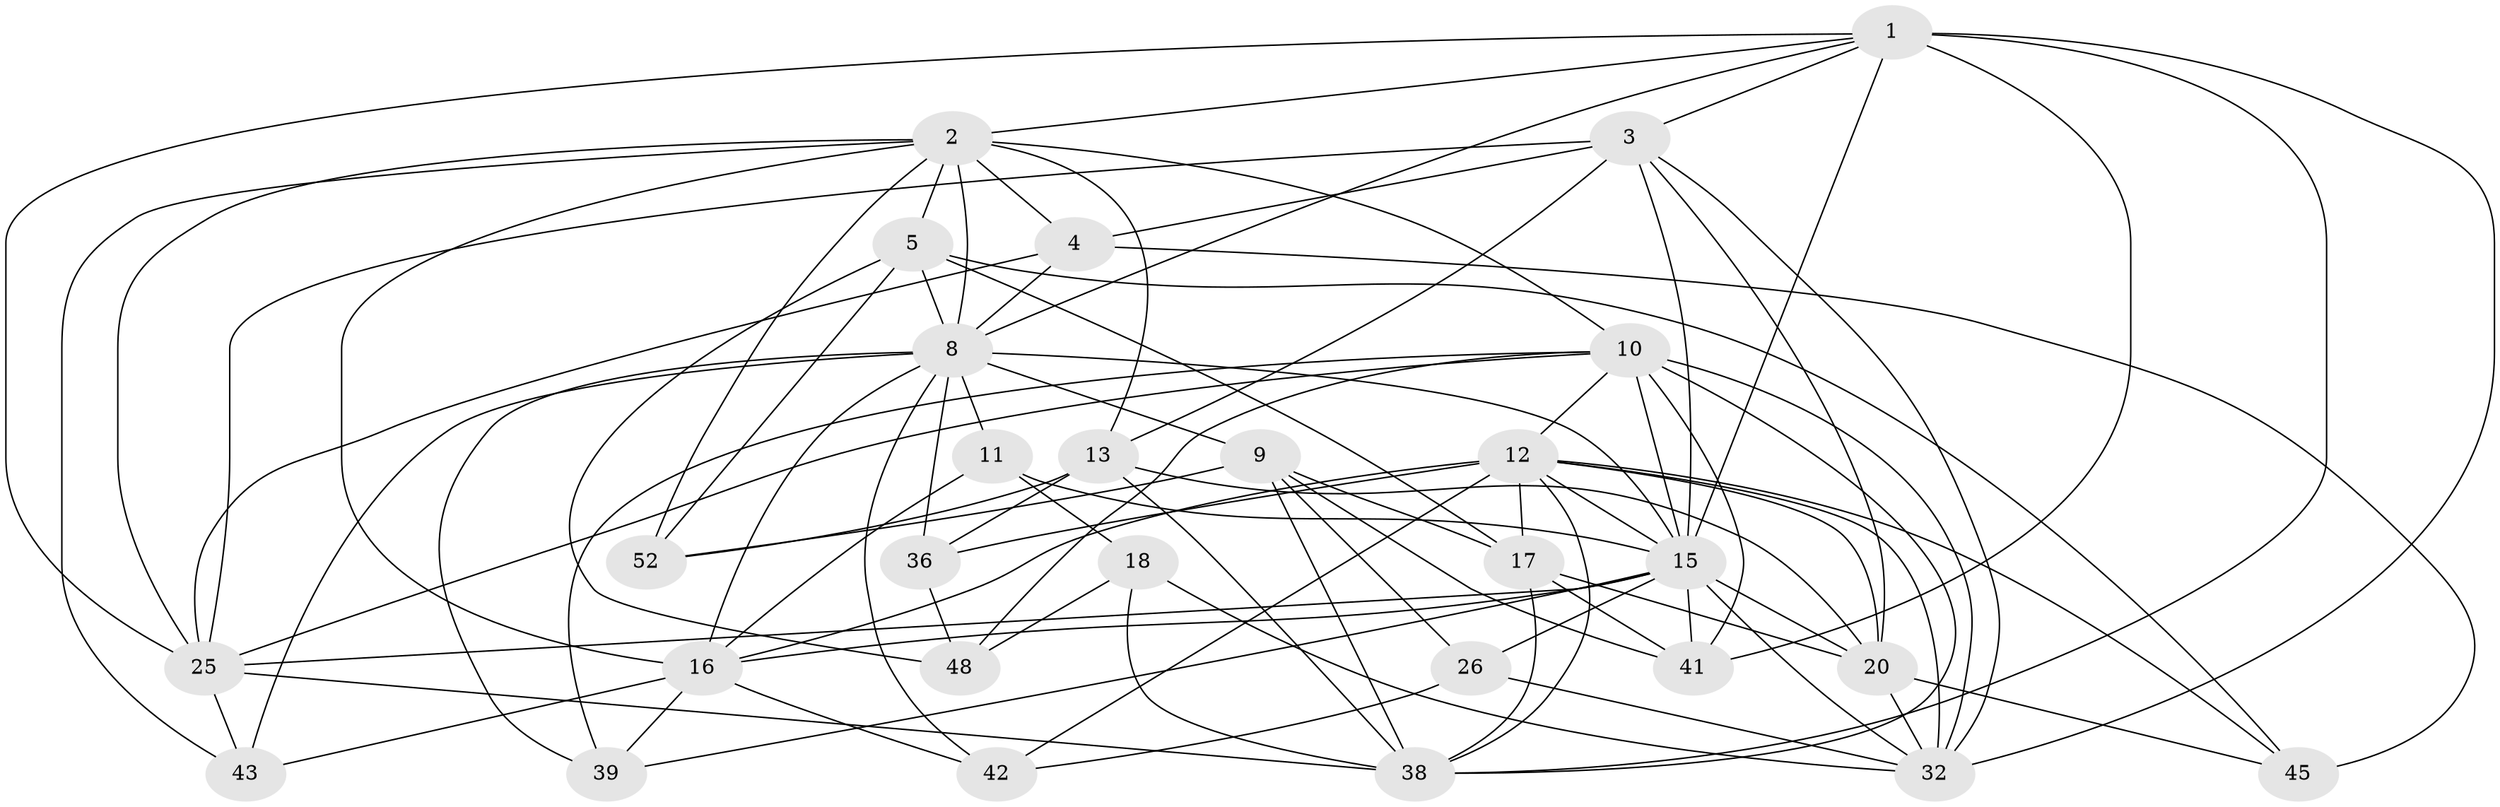 // original degree distribution, {4: 1.0}
// Generated by graph-tools (version 1.1) at 2025/20/03/04/25 18:20:28]
// undirected, 28 vertices, 91 edges
graph export_dot {
graph [start="1"]
  node [color=gray90,style=filled];
  1 [super="+6"];
  2 [super="+7+60"];
  3 [super="+33+34"];
  4 [super="+51"];
  5 [super="+47+66"];
  8 [super="+59+19"];
  9 [super="+46"];
  10 [super="+27+61"];
  11;
  12 [super="+70+40+14"];
  13 [super="+72"];
  15 [super="+22+30"];
  16 [super="+44"];
  17 [super="+23"];
  18;
  20 [super="+28+37"];
  25 [super="+58+29"];
  26;
  32 [super="+63+55"];
  36;
  38 [super="+57+64"];
  39;
  41 [super="+54"];
  42;
  43;
  45;
  48;
  52;
  1 -- 41;
  1 -- 32;
  1 -- 2;
  1 -- 38;
  1 -- 25;
  1 -- 15;
  1 -- 3;
  1 -- 8;
  2 -- 52;
  2 -- 43;
  2 -- 5 [weight=2];
  2 -- 13;
  2 -- 4 [weight=2];
  2 -- 25;
  2 -- 10;
  2 -- 16;
  2 -- 8;
  3 -- 4;
  3 -- 15;
  3 -- 32;
  3 -- 25 [weight=2];
  3 -- 20;
  3 -- 13;
  4 -- 45;
  4 -- 25;
  4 -- 8;
  5 -- 45;
  5 -- 52;
  5 -- 48;
  5 -- 17;
  5 -- 8 [weight=2];
  8 -- 39;
  8 -- 42;
  8 -- 11;
  8 -- 15 [weight=2];
  8 -- 36;
  8 -- 9;
  8 -- 43;
  8 -- 16;
  9 -- 26;
  9 -- 52;
  9 -- 17;
  9 -- 41;
  9 -- 38;
  10 -- 41 [weight=2];
  10 -- 25;
  10 -- 39;
  10 -- 12;
  10 -- 15;
  10 -- 48;
  10 -- 32;
  10 -- 38;
  11 -- 18;
  11 -- 15;
  11 -- 16;
  12 -- 20;
  12 -- 38;
  12 -- 36;
  12 -- 42;
  12 -- 45;
  12 -- 32;
  12 -- 17;
  12 -- 15;
  12 -- 16;
  13 -- 36;
  13 -- 52;
  13 -- 38;
  13 -- 20;
  15 -- 39;
  15 -- 25 [weight=2];
  15 -- 32;
  15 -- 20 [weight=2];
  15 -- 41;
  15 -- 26;
  15 -- 16;
  16 -- 39;
  16 -- 42;
  16 -- 43;
  17 -- 20;
  17 -- 38;
  17 -- 41;
  18 -- 48;
  18 -- 38;
  18 -- 32;
  20 -- 45;
  20 -- 32;
  25 -- 38;
  25 -- 43;
  26 -- 42;
  26 -- 32;
  36 -- 48;
}
